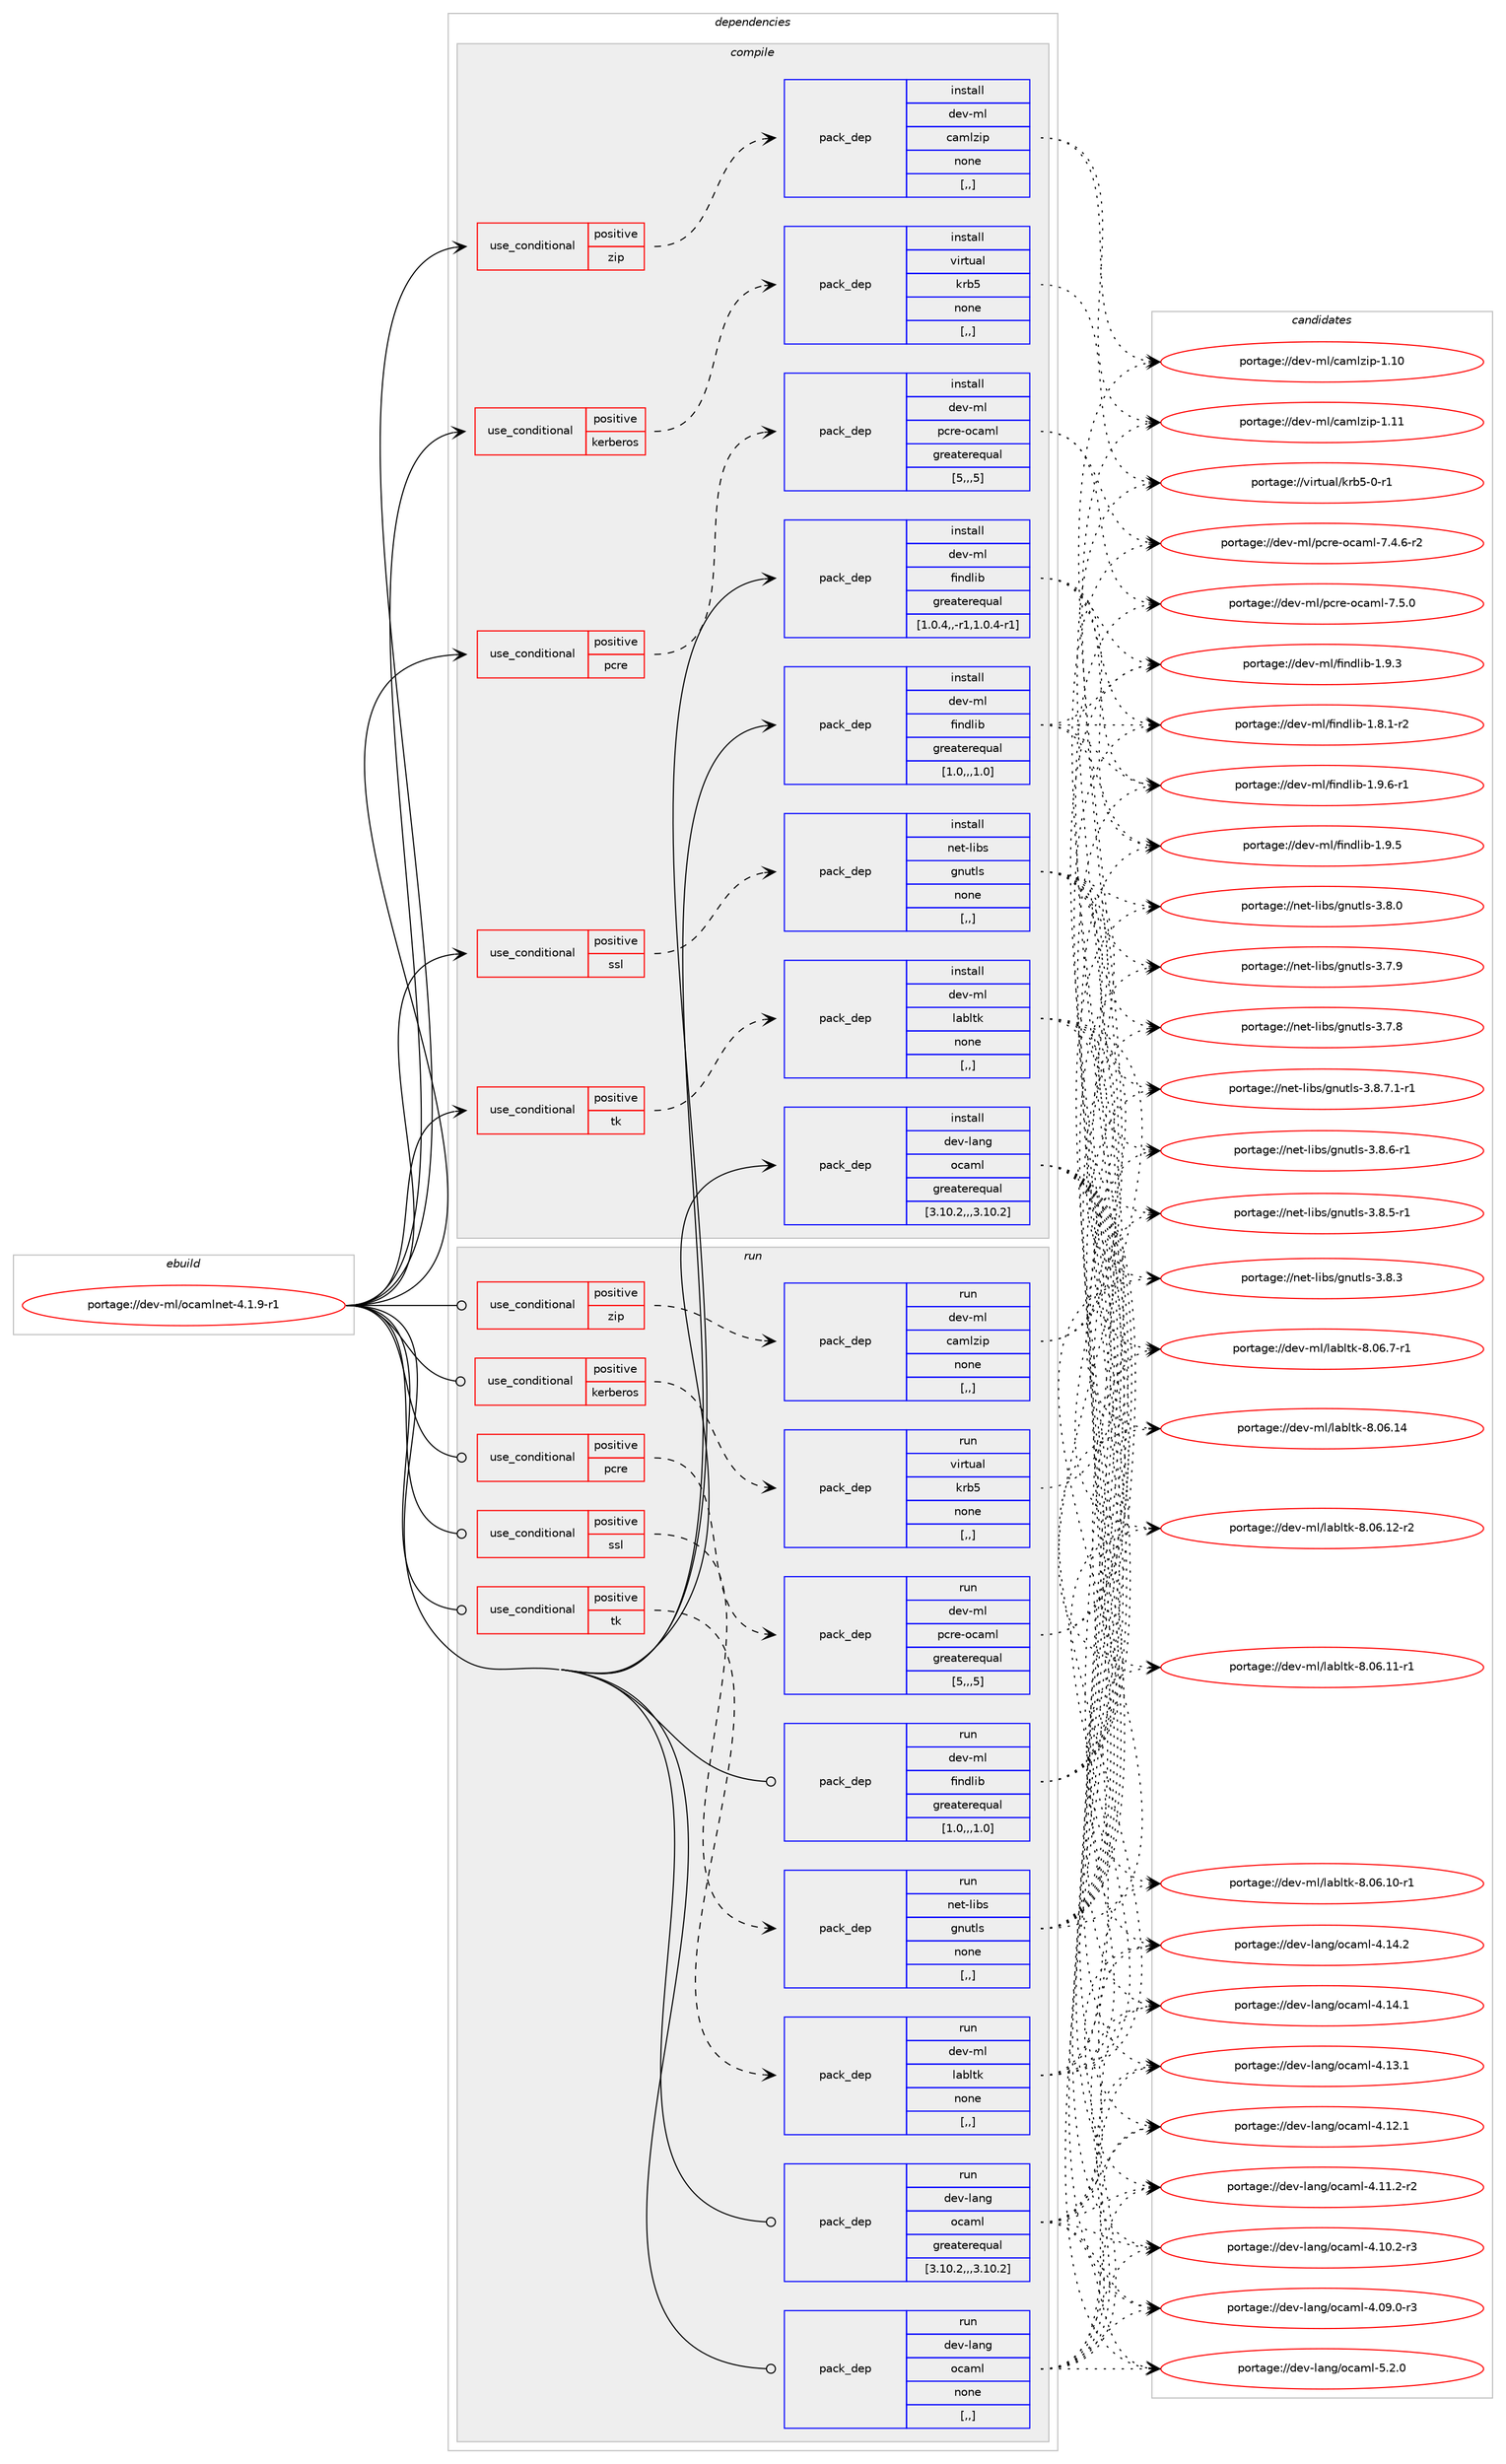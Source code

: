 digraph prolog {

# *************
# Graph options
# *************

newrank=true;
concentrate=true;
compound=true;
graph [rankdir=LR,fontname=Helvetica,fontsize=10,ranksep=1.5];#, ranksep=2.5, nodesep=0.2];
edge  [arrowhead=vee];
node  [fontname=Helvetica,fontsize=10];

# **********
# The ebuild
# **********

subgraph cluster_leftcol {
color=gray;
label=<<i>ebuild</i>>;
id [label="portage://dev-ml/ocamlnet-4.1.9-r1", color=red, width=4, href="../dev-ml/ocamlnet-4.1.9-r1.svg"];
}

# ****************
# The dependencies
# ****************

subgraph cluster_midcol {
color=gray;
label=<<i>dependencies</i>>;
subgraph cluster_compile {
fillcolor="#eeeeee";
style=filled;
label=<<i>compile</i>>;
subgraph cond159969 {
dependency615626 [label=<<TABLE BORDER="0" CELLBORDER="1" CELLSPACING="0" CELLPADDING="4"><TR><TD ROWSPAN="3" CELLPADDING="10">use_conditional</TD></TR><TR><TD>positive</TD></TR><TR><TD>kerberos</TD></TR></TABLE>>, shape=none, color=red];
subgraph pack450886 {
dependency615627 [label=<<TABLE BORDER="0" CELLBORDER="1" CELLSPACING="0" CELLPADDING="4" WIDTH="220"><TR><TD ROWSPAN="6" CELLPADDING="30">pack_dep</TD></TR><TR><TD WIDTH="110">install</TD></TR><TR><TD>virtual</TD></TR><TR><TD>krb5</TD></TR><TR><TD>none</TD></TR><TR><TD>[,,]</TD></TR></TABLE>>, shape=none, color=blue];
}
dependency615626:e -> dependency615627:w [weight=20,style="dashed",arrowhead="vee"];
}
id:e -> dependency615626:w [weight=20,style="solid",arrowhead="vee"];
subgraph cond159970 {
dependency615628 [label=<<TABLE BORDER="0" CELLBORDER="1" CELLSPACING="0" CELLPADDING="4"><TR><TD ROWSPAN="3" CELLPADDING="10">use_conditional</TD></TR><TR><TD>positive</TD></TR><TR><TD>pcre</TD></TR></TABLE>>, shape=none, color=red];
subgraph pack450887 {
dependency615629 [label=<<TABLE BORDER="0" CELLBORDER="1" CELLSPACING="0" CELLPADDING="4" WIDTH="220"><TR><TD ROWSPAN="6" CELLPADDING="30">pack_dep</TD></TR><TR><TD WIDTH="110">install</TD></TR><TR><TD>dev-ml</TD></TR><TR><TD>pcre-ocaml</TD></TR><TR><TD>greaterequal</TD></TR><TR><TD>[5,,,5]</TD></TR></TABLE>>, shape=none, color=blue];
}
dependency615628:e -> dependency615629:w [weight=20,style="dashed",arrowhead="vee"];
}
id:e -> dependency615628:w [weight=20,style="solid",arrowhead="vee"];
subgraph cond159971 {
dependency615630 [label=<<TABLE BORDER="0" CELLBORDER="1" CELLSPACING="0" CELLPADDING="4"><TR><TD ROWSPAN="3" CELLPADDING="10">use_conditional</TD></TR><TR><TD>positive</TD></TR><TR><TD>ssl</TD></TR></TABLE>>, shape=none, color=red];
subgraph pack450888 {
dependency615631 [label=<<TABLE BORDER="0" CELLBORDER="1" CELLSPACING="0" CELLPADDING="4" WIDTH="220"><TR><TD ROWSPAN="6" CELLPADDING="30">pack_dep</TD></TR><TR><TD WIDTH="110">install</TD></TR><TR><TD>net-libs</TD></TR><TR><TD>gnutls</TD></TR><TR><TD>none</TD></TR><TR><TD>[,,]</TD></TR></TABLE>>, shape=none, color=blue];
}
dependency615630:e -> dependency615631:w [weight=20,style="dashed",arrowhead="vee"];
}
id:e -> dependency615630:w [weight=20,style="solid",arrowhead="vee"];
subgraph cond159972 {
dependency615632 [label=<<TABLE BORDER="0" CELLBORDER="1" CELLSPACING="0" CELLPADDING="4"><TR><TD ROWSPAN="3" CELLPADDING="10">use_conditional</TD></TR><TR><TD>positive</TD></TR><TR><TD>tk</TD></TR></TABLE>>, shape=none, color=red];
subgraph pack450889 {
dependency615633 [label=<<TABLE BORDER="0" CELLBORDER="1" CELLSPACING="0" CELLPADDING="4" WIDTH="220"><TR><TD ROWSPAN="6" CELLPADDING="30">pack_dep</TD></TR><TR><TD WIDTH="110">install</TD></TR><TR><TD>dev-ml</TD></TR><TR><TD>labltk</TD></TR><TR><TD>none</TD></TR><TR><TD>[,,]</TD></TR></TABLE>>, shape=none, color=blue];
}
dependency615632:e -> dependency615633:w [weight=20,style="dashed",arrowhead="vee"];
}
id:e -> dependency615632:w [weight=20,style="solid",arrowhead="vee"];
subgraph cond159973 {
dependency615634 [label=<<TABLE BORDER="0" CELLBORDER="1" CELLSPACING="0" CELLPADDING="4"><TR><TD ROWSPAN="3" CELLPADDING="10">use_conditional</TD></TR><TR><TD>positive</TD></TR><TR><TD>zip</TD></TR></TABLE>>, shape=none, color=red];
subgraph pack450890 {
dependency615635 [label=<<TABLE BORDER="0" CELLBORDER="1" CELLSPACING="0" CELLPADDING="4" WIDTH="220"><TR><TD ROWSPAN="6" CELLPADDING="30">pack_dep</TD></TR><TR><TD WIDTH="110">install</TD></TR><TR><TD>dev-ml</TD></TR><TR><TD>camlzip</TD></TR><TR><TD>none</TD></TR><TR><TD>[,,]</TD></TR></TABLE>>, shape=none, color=blue];
}
dependency615634:e -> dependency615635:w [weight=20,style="dashed",arrowhead="vee"];
}
id:e -> dependency615634:w [weight=20,style="solid",arrowhead="vee"];
subgraph pack450891 {
dependency615636 [label=<<TABLE BORDER="0" CELLBORDER="1" CELLSPACING="0" CELLPADDING="4" WIDTH="220"><TR><TD ROWSPAN="6" CELLPADDING="30">pack_dep</TD></TR><TR><TD WIDTH="110">install</TD></TR><TR><TD>dev-lang</TD></TR><TR><TD>ocaml</TD></TR><TR><TD>greaterequal</TD></TR><TR><TD>[3.10.2,,,3.10.2]</TD></TR></TABLE>>, shape=none, color=blue];
}
id:e -> dependency615636:w [weight=20,style="solid",arrowhead="vee"];
subgraph pack450892 {
dependency615637 [label=<<TABLE BORDER="0" CELLBORDER="1" CELLSPACING="0" CELLPADDING="4" WIDTH="220"><TR><TD ROWSPAN="6" CELLPADDING="30">pack_dep</TD></TR><TR><TD WIDTH="110">install</TD></TR><TR><TD>dev-ml</TD></TR><TR><TD>findlib</TD></TR><TR><TD>greaterequal</TD></TR><TR><TD>[1.0,,,1.0]</TD></TR></TABLE>>, shape=none, color=blue];
}
id:e -> dependency615637:w [weight=20,style="solid",arrowhead="vee"];
subgraph pack450893 {
dependency615638 [label=<<TABLE BORDER="0" CELLBORDER="1" CELLSPACING="0" CELLPADDING="4" WIDTH="220"><TR><TD ROWSPAN="6" CELLPADDING="30">pack_dep</TD></TR><TR><TD WIDTH="110">install</TD></TR><TR><TD>dev-ml</TD></TR><TR><TD>findlib</TD></TR><TR><TD>greaterequal</TD></TR><TR><TD>[1.0.4,,-r1,1.0.4-r1]</TD></TR></TABLE>>, shape=none, color=blue];
}
id:e -> dependency615638:w [weight=20,style="solid",arrowhead="vee"];
}
subgraph cluster_compileandrun {
fillcolor="#eeeeee";
style=filled;
label=<<i>compile and run</i>>;
}
subgraph cluster_run {
fillcolor="#eeeeee";
style=filled;
label=<<i>run</i>>;
subgraph cond159974 {
dependency615639 [label=<<TABLE BORDER="0" CELLBORDER="1" CELLSPACING="0" CELLPADDING="4"><TR><TD ROWSPAN="3" CELLPADDING="10">use_conditional</TD></TR><TR><TD>positive</TD></TR><TR><TD>kerberos</TD></TR></TABLE>>, shape=none, color=red];
subgraph pack450894 {
dependency615640 [label=<<TABLE BORDER="0" CELLBORDER="1" CELLSPACING="0" CELLPADDING="4" WIDTH="220"><TR><TD ROWSPAN="6" CELLPADDING="30">pack_dep</TD></TR><TR><TD WIDTH="110">run</TD></TR><TR><TD>virtual</TD></TR><TR><TD>krb5</TD></TR><TR><TD>none</TD></TR><TR><TD>[,,]</TD></TR></TABLE>>, shape=none, color=blue];
}
dependency615639:e -> dependency615640:w [weight=20,style="dashed",arrowhead="vee"];
}
id:e -> dependency615639:w [weight=20,style="solid",arrowhead="odot"];
subgraph cond159975 {
dependency615641 [label=<<TABLE BORDER="0" CELLBORDER="1" CELLSPACING="0" CELLPADDING="4"><TR><TD ROWSPAN="3" CELLPADDING="10">use_conditional</TD></TR><TR><TD>positive</TD></TR><TR><TD>pcre</TD></TR></TABLE>>, shape=none, color=red];
subgraph pack450895 {
dependency615642 [label=<<TABLE BORDER="0" CELLBORDER="1" CELLSPACING="0" CELLPADDING="4" WIDTH="220"><TR><TD ROWSPAN="6" CELLPADDING="30">pack_dep</TD></TR><TR><TD WIDTH="110">run</TD></TR><TR><TD>dev-ml</TD></TR><TR><TD>pcre-ocaml</TD></TR><TR><TD>greaterequal</TD></TR><TR><TD>[5,,,5]</TD></TR></TABLE>>, shape=none, color=blue];
}
dependency615641:e -> dependency615642:w [weight=20,style="dashed",arrowhead="vee"];
}
id:e -> dependency615641:w [weight=20,style="solid",arrowhead="odot"];
subgraph cond159976 {
dependency615643 [label=<<TABLE BORDER="0" CELLBORDER="1" CELLSPACING="0" CELLPADDING="4"><TR><TD ROWSPAN="3" CELLPADDING="10">use_conditional</TD></TR><TR><TD>positive</TD></TR><TR><TD>ssl</TD></TR></TABLE>>, shape=none, color=red];
subgraph pack450896 {
dependency615644 [label=<<TABLE BORDER="0" CELLBORDER="1" CELLSPACING="0" CELLPADDING="4" WIDTH="220"><TR><TD ROWSPAN="6" CELLPADDING="30">pack_dep</TD></TR><TR><TD WIDTH="110">run</TD></TR><TR><TD>net-libs</TD></TR><TR><TD>gnutls</TD></TR><TR><TD>none</TD></TR><TR><TD>[,,]</TD></TR></TABLE>>, shape=none, color=blue];
}
dependency615643:e -> dependency615644:w [weight=20,style="dashed",arrowhead="vee"];
}
id:e -> dependency615643:w [weight=20,style="solid",arrowhead="odot"];
subgraph cond159977 {
dependency615645 [label=<<TABLE BORDER="0" CELLBORDER="1" CELLSPACING="0" CELLPADDING="4"><TR><TD ROWSPAN="3" CELLPADDING="10">use_conditional</TD></TR><TR><TD>positive</TD></TR><TR><TD>tk</TD></TR></TABLE>>, shape=none, color=red];
subgraph pack450897 {
dependency615646 [label=<<TABLE BORDER="0" CELLBORDER="1" CELLSPACING="0" CELLPADDING="4" WIDTH="220"><TR><TD ROWSPAN="6" CELLPADDING="30">pack_dep</TD></TR><TR><TD WIDTH="110">run</TD></TR><TR><TD>dev-ml</TD></TR><TR><TD>labltk</TD></TR><TR><TD>none</TD></TR><TR><TD>[,,]</TD></TR></TABLE>>, shape=none, color=blue];
}
dependency615645:e -> dependency615646:w [weight=20,style="dashed",arrowhead="vee"];
}
id:e -> dependency615645:w [weight=20,style="solid",arrowhead="odot"];
subgraph cond159978 {
dependency615647 [label=<<TABLE BORDER="0" CELLBORDER="1" CELLSPACING="0" CELLPADDING="4"><TR><TD ROWSPAN="3" CELLPADDING="10">use_conditional</TD></TR><TR><TD>positive</TD></TR><TR><TD>zip</TD></TR></TABLE>>, shape=none, color=red];
subgraph pack450898 {
dependency615648 [label=<<TABLE BORDER="0" CELLBORDER="1" CELLSPACING="0" CELLPADDING="4" WIDTH="220"><TR><TD ROWSPAN="6" CELLPADDING="30">pack_dep</TD></TR><TR><TD WIDTH="110">run</TD></TR><TR><TD>dev-ml</TD></TR><TR><TD>camlzip</TD></TR><TR><TD>none</TD></TR><TR><TD>[,,]</TD></TR></TABLE>>, shape=none, color=blue];
}
dependency615647:e -> dependency615648:w [weight=20,style="dashed",arrowhead="vee"];
}
id:e -> dependency615647:w [weight=20,style="solid",arrowhead="odot"];
subgraph pack450899 {
dependency615649 [label=<<TABLE BORDER="0" CELLBORDER="1" CELLSPACING="0" CELLPADDING="4" WIDTH="220"><TR><TD ROWSPAN="6" CELLPADDING="30">pack_dep</TD></TR><TR><TD WIDTH="110">run</TD></TR><TR><TD>dev-lang</TD></TR><TR><TD>ocaml</TD></TR><TR><TD>greaterequal</TD></TR><TR><TD>[3.10.2,,,3.10.2]</TD></TR></TABLE>>, shape=none, color=blue];
}
id:e -> dependency615649:w [weight=20,style="solid",arrowhead="odot"];
subgraph pack450900 {
dependency615650 [label=<<TABLE BORDER="0" CELLBORDER="1" CELLSPACING="0" CELLPADDING="4" WIDTH="220"><TR><TD ROWSPAN="6" CELLPADDING="30">pack_dep</TD></TR><TR><TD WIDTH="110">run</TD></TR><TR><TD>dev-lang</TD></TR><TR><TD>ocaml</TD></TR><TR><TD>none</TD></TR><TR><TD>[,,]</TD></TR></TABLE>>, shape=none, color=blue];
}
id:e -> dependency615650:w [weight=20,style="solid",arrowhead="odot"];
subgraph pack450901 {
dependency615651 [label=<<TABLE BORDER="0" CELLBORDER="1" CELLSPACING="0" CELLPADDING="4" WIDTH="220"><TR><TD ROWSPAN="6" CELLPADDING="30">pack_dep</TD></TR><TR><TD WIDTH="110">run</TD></TR><TR><TD>dev-ml</TD></TR><TR><TD>findlib</TD></TR><TR><TD>greaterequal</TD></TR><TR><TD>[1.0,,,1.0]</TD></TR></TABLE>>, shape=none, color=blue];
}
id:e -> dependency615651:w [weight=20,style="solid",arrowhead="odot"];
}
}

# **************
# The candidates
# **************

subgraph cluster_choices {
rank=same;
color=gray;
label=<<i>candidates</i>>;

subgraph choice450886 {
color=black;
nodesep=1;
choice1181051141161179710847107114985345484511449 [label="portage://virtual/krb5-0-r1", color=red, width=4,href="../virtual/krb5-0-r1.svg"];
dependency615627:e -> choice1181051141161179710847107114985345484511449:w [style=dotted,weight="100"];
}
subgraph choice450887 {
color=black;
nodesep=1;
choice100101118451091084711299114101451119997109108455546534648 [label="portage://dev-ml/pcre-ocaml-7.5.0", color=red, width=4,href="../dev-ml/pcre-ocaml-7.5.0.svg"];
choice1001011184510910847112991141014511199971091084555465246544511450 [label="portage://dev-ml/pcre-ocaml-7.4.6-r2", color=red, width=4,href="../dev-ml/pcre-ocaml-7.4.6-r2.svg"];
dependency615629:e -> choice100101118451091084711299114101451119997109108455546534648:w [style=dotted,weight="100"];
dependency615629:e -> choice1001011184510910847112991141014511199971091084555465246544511450:w [style=dotted,weight="100"];
}
subgraph choice450888 {
color=black;
nodesep=1;
choice11010111645108105981154710311011711610811545514656465546494511449 [label="portage://net-libs/gnutls-3.8.7.1-r1", color=red, width=4,href="../net-libs/gnutls-3.8.7.1-r1.svg"];
choice1101011164510810598115471031101171161081154551465646544511449 [label="portage://net-libs/gnutls-3.8.6-r1", color=red, width=4,href="../net-libs/gnutls-3.8.6-r1.svg"];
choice1101011164510810598115471031101171161081154551465646534511449 [label="portage://net-libs/gnutls-3.8.5-r1", color=red, width=4,href="../net-libs/gnutls-3.8.5-r1.svg"];
choice110101116451081059811547103110117116108115455146564651 [label="portage://net-libs/gnutls-3.8.3", color=red, width=4,href="../net-libs/gnutls-3.8.3.svg"];
choice110101116451081059811547103110117116108115455146564648 [label="portage://net-libs/gnutls-3.8.0", color=red, width=4,href="../net-libs/gnutls-3.8.0.svg"];
choice110101116451081059811547103110117116108115455146554657 [label="portage://net-libs/gnutls-3.7.9", color=red, width=4,href="../net-libs/gnutls-3.7.9.svg"];
choice110101116451081059811547103110117116108115455146554656 [label="portage://net-libs/gnutls-3.7.8", color=red, width=4,href="../net-libs/gnutls-3.7.8.svg"];
dependency615631:e -> choice11010111645108105981154710311011711610811545514656465546494511449:w [style=dotted,weight="100"];
dependency615631:e -> choice1101011164510810598115471031101171161081154551465646544511449:w [style=dotted,weight="100"];
dependency615631:e -> choice1101011164510810598115471031101171161081154551465646534511449:w [style=dotted,weight="100"];
dependency615631:e -> choice110101116451081059811547103110117116108115455146564651:w [style=dotted,weight="100"];
dependency615631:e -> choice110101116451081059811547103110117116108115455146564648:w [style=dotted,weight="100"];
dependency615631:e -> choice110101116451081059811547103110117116108115455146554657:w [style=dotted,weight="100"];
dependency615631:e -> choice110101116451081059811547103110117116108115455146554656:w [style=dotted,weight="100"];
}
subgraph choice450889 {
color=black;
nodesep=1;
choice100101118451091084710897981081161074556464854464952 [label="portage://dev-ml/labltk-8.06.14", color=red, width=4,href="../dev-ml/labltk-8.06.14.svg"];
choice1001011184510910847108979810811610745564648544649504511450 [label="portage://dev-ml/labltk-8.06.12-r2", color=red, width=4,href="../dev-ml/labltk-8.06.12-r2.svg"];
choice1001011184510910847108979810811610745564648544649494511449 [label="portage://dev-ml/labltk-8.06.11-r1", color=red, width=4,href="../dev-ml/labltk-8.06.11-r1.svg"];
choice1001011184510910847108979810811610745564648544649484511449 [label="portage://dev-ml/labltk-8.06.10-r1", color=red, width=4,href="../dev-ml/labltk-8.06.10-r1.svg"];
choice10010111845109108471089798108116107455646485446554511449 [label="portage://dev-ml/labltk-8.06.7-r1", color=red, width=4,href="../dev-ml/labltk-8.06.7-r1.svg"];
dependency615633:e -> choice100101118451091084710897981081161074556464854464952:w [style=dotted,weight="100"];
dependency615633:e -> choice1001011184510910847108979810811610745564648544649504511450:w [style=dotted,weight="100"];
dependency615633:e -> choice1001011184510910847108979810811610745564648544649494511449:w [style=dotted,weight="100"];
dependency615633:e -> choice1001011184510910847108979810811610745564648544649484511449:w [style=dotted,weight="100"];
dependency615633:e -> choice10010111845109108471089798108116107455646485446554511449:w [style=dotted,weight="100"];
}
subgraph choice450890 {
color=black;
nodesep=1;
choice100101118451091084799971091081221051124549464949 [label="portage://dev-ml/camlzip-1.11", color=red, width=4,href="../dev-ml/camlzip-1.11.svg"];
choice100101118451091084799971091081221051124549464948 [label="portage://dev-ml/camlzip-1.10", color=red, width=4,href="../dev-ml/camlzip-1.10.svg"];
dependency615635:e -> choice100101118451091084799971091081221051124549464949:w [style=dotted,weight="100"];
dependency615635:e -> choice100101118451091084799971091081221051124549464948:w [style=dotted,weight="100"];
}
subgraph choice450891 {
color=black;
nodesep=1;
choice1001011184510897110103471119997109108455346504648 [label="portage://dev-lang/ocaml-5.2.0", color=red, width=4,href="../dev-lang/ocaml-5.2.0.svg"];
choice100101118451089711010347111999710910845524649524650 [label="portage://dev-lang/ocaml-4.14.2", color=red, width=4,href="../dev-lang/ocaml-4.14.2.svg"];
choice100101118451089711010347111999710910845524649524649 [label="portage://dev-lang/ocaml-4.14.1", color=red, width=4,href="../dev-lang/ocaml-4.14.1.svg"];
choice100101118451089711010347111999710910845524649514649 [label="portage://dev-lang/ocaml-4.13.1", color=red, width=4,href="../dev-lang/ocaml-4.13.1.svg"];
choice100101118451089711010347111999710910845524649504649 [label="portage://dev-lang/ocaml-4.12.1", color=red, width=4,href="../dev-lang/ocaml-4.12.1.svg"];
choice1001011184510897110103471119997109108455246494946504511450 [label="portage://dev-lang/ocaml-4.11.2-r2", color=red, width=4,href="../dev-lang/ocaml-4.11.2-r2.svg"];
choice1001011184510897110103471119997109108455246494846504511451 [label="portage://dev-lang/ocaml-4.10.2-r3", color=red, width=4,href="../dev-lang/ocaml-4.10.2-r3.svg"];
choice1001011184510897110103471119997109108455246485746484511451 [label="portage://dev-lang/ocaml-4.09.0-r3", color=red, width=4,href="../dev-lang/ocaml-4.09.0-r3.svg"];
dependency615636:e -> choice1001011184510897110103471119997109108455346504648:w [style=dotted,weight="100"];
dependency615636:e -> choice100101118451089711010347111999710910845524649524650:w [style=dotted,weight="100"];
dependency615636:e -> choice100101118451089711010347111999710910845524649524649:w [style=dotted,weight="100"];
dependency615636:e -> choice100101118451089711010347111999710910845524649514649:w [style=dotted,weight="100"];
dependency615636:e -> choice100101118451089711010347111999710910845524649504649:w [style=dotted,weight="100"];
dependency615636:e -> choice1001011184510897110103471119997109108455246494946504511450:w [style=dotted,weight="100"];
dependency615636:e -> choice1001011184510897110103471119997109108455246494846504511451:w [style=dotted,weight="100"];
dependency615636:e -> choice1001011184510897110103471119997109108455246485746484511451:w [style=dotted,weight="100"];
}
subgraph choice450892 {
color=black;
nodesep=1;
choice1001011184510910847102105110100108105984549465746544511449 [label="portage://dev-ml/findlib-1.9.6-r1", color=red, width=4,href="../dev-ml/findlib-1.9.6-r1.svg"];
choice100101118451091084710210511010010810598454946574653 [label="portage://dev-ml/findlib-1.9.5", color=red, width=4,href="../dev-ml/findlib-1.9.5.svg"];
choice100101118451091084710210511010010810598454946574651 [label="portage://dev-ml/findlib-1.9.3", color=red, width=4,href="../dev-ml/findlib-1.9.3.svg"];
choice1001011184510910847102105110100108105984549465646494511450 [label="portage://dev-ml/findlib-1.8.1-r2", color=red, width=4,href="../dev-ml/findlib-1.8.1-r2.svg"];
dependency615637:e -> choice1001011184510910847102105110100108105984549465746544511449:w [style=dotted,weight="100"];
dependency615637:e -> choice100101118451091084710210511010010810598454946574653:w [style=dotted,weight="100"];
dependency615637:e -> choice100101118451091084710210511010010810598454946574651:w [style=dotted,weight="100"];
dependency615637:e -> choice1001011184510910847102105110100108105984549465646494511450:w [style=dotted,weight="100"];
}
subgraph choice450893 {
color=black;
nodesep=1;
choice1001011184510910847102105110100108105984549465746544511449 [label="portage://dev-ml/findlib-1.9.6-r1", color=red, width=4,href="../dev-ml/findlib-1.9.6-r1.svg"];
choice100101118451091084710210511010010810598454946574653 [label="portage://dev-ml/findlib-1.9.5", color=red, width=4,href="../dev-ml/findlib-1.9.5.svg"];
choice100101118451091084710210511010010810598454946574651 [label="portage://dev-ml/findlib-1.9.3", color=red, width=4,href="../dev-ml/findlib-1.9.3.svg"];
choice1001011184510910847102105110100108105984549465646494511450 [label="portage://dev-ml/findlib-1.8.1-r2", color=red, width=4,href="../dev-ml/findlib-1.8.1-r2.svg"];
dependency615638:e -> choice1001011184510910847102105110100108105984549465746544511449:w [style=dotted,weight="100"];
dependency615638:e -> choice100101118451091084710210511010010810598454946574653:w [style=dotted,weight="100"];
dependency615638:e -> choice100101118451091084710210511010010810598454946574651:w [style=dotted,weight="100"];
dependency615638:e -> choice1001011184510910847102105110100108105984549465646494511450:w [style=dotted,weight="100"];
}
subgraph choice450894 {
color=black;
nodesep=1;
choice1181051141161179710847107114985345484511449 [label="portage://virtual/krb5-0-r1", color=red, width=4,href="../virtual/krb5-0-r1.svg"];
dependency615640:e -> choice1181051141161179710847107114985345484511449:w [style=dotted,weight="100"];
}
subgraph choice450895 {
color=black;
nodesep=1;
choice100101118451091084711299114101451119997109108455546534648 [label="portage://dev-ml/pcre-ocaml-7.5.0", color=red, width=4,href="../dev-ml/pcre-ocaml-7.5.0.svg"];
choice1001011184510910847112991141014511199971091084555465246544511450 [label="portage://dev-ml/pcre-ocaml-7.4.6-r2", color=red, width=4,href="../dev-ml/pcre-ocaml-7.4.6-r2.svg"];
dependency615642:e -> choice100101118451091084711299114101451119997109108455546534648:w [style=dotted,weight="100"];
dependency615642:e -> choice1001011184510910847112991141014511199971091084555465246544511450:w [style=dotted,weight="100"];
}
subgraph choice450896 {
color=black;
nodesep=1;
choice11010111645108105981154710311011711610811545514656465546494511449 [label="portage://net-libs/gnutls-3.8.7.1-r1", color=red, width=4,href="../net-libs/gnutls-3.8.7.1-r1.svg"];
choice1101011164510810598115471031101171161081154551465646544511449 [label="portage://net-libs/gnutls-3.8.6-r1", color=red, width=4,href="../net-libs/gnutls-3.8.6-r1.svg"];
choice1101011164510810598115471031101171161081154551465646534511449 [label="portage://net-libs/gnutls-3.8.5-r1", color=red, width=4,href="../net-libs/gnutls-3.8.5-r1.svg"];
choice110101116451081059811547103110117116108115455146564651 [label="portage://net-libs/gnutls-3.8.3", color=red, width=4,href="../net-libs/gnutls-3.8.3.svg"];
choice110101116451081059811547103110117116108115455146564648 [label="portage://net-libs/gnutls-3.8.0", color=red, width=4,href="../net-libs/gnutls-3.8.0.svg"];
choice110101116451081059811547103110117116108115455146554657 [label="portage://net-libs/gnutls-3.7.9", color=red, width=4,href="../net-libs/gnutls-3.7.9.svg"];
choice110101116451081059811547103110117116108115455146554656 [label="portage://net-libs/gnutls-3.7.8", color=red, width=4,href="../net-libs/gnutls-3.7.8.svg"];
dependency615644:e -> choice11010111645108105981154710311011711610811545514656465546494511449:w [style=dotted,weight="100"];
dependency615644:e -> choice1101011164510810598115471031101171161081154551465646544511449:w [style=dotted,weight="100"];
dependency615644:e -> choice1101011164510810598115471031101171161081154551465646534511449:w [style=dotted,weight="100"];
dependency615644:e -> choice110101116451081059811547103110117116108115455146564651:w [style=dotted,weight="100"];
dependency615644:e -> choice110101116451081059811547103110117116108115455146564648:w [style=dotted,weight="100"];
dependency615644:e -> choice110101116451081059811547103110117116108115455146554657:w [style=dotted,weight="100"];
dependency615644:e -> choice110101116451081059811547103110117116108115455146554656:w [style=dotted,weight="100"];
}
subgraph choice450897 {
color=black;
nodesep=1;
choice100101118451091084710897981081161074556464854464952 [label="portage://dev-ml/labltk-8.06.14", color=red, width=4,href="../dev-ml/labltk-8.06.14.svg"];
choice1001011184510910847108979810811610745564648544649504511450 [label="portage://dev-ml/labltk-8.06.12-r2", color=red, width=4,href="../dev-ml/labltk-8.06.12-r2.svg"];
choice1001011184510910847108979810811610745564648544649494511449 [label="portage://dev-ml/labltk-8.06.11-r1", color=red, width=4,href="../dev-ml/labltk-8.06.11-r1.svg"];
choice1001011184510910847108979810811610745564648544649484511449 [label="portage://dev-ml/labltk-8.06.10-r1", color=red, width=4,href="../dev-ml/labltk-8.06.10-r1.svg"];
choice10010111845109108471089798108116107455646485446554511449 [label="portage://dev-ml/labltk-8.06.7-r1", color=red, width=4,href="../dev-ml/labltk-8.06.7-r1.svg"];
dependency615646:e -> choice100101118451091084710897981081161074556464854464952:w [style=dotted,weight="100"];
dependency615646:e -> choice1001011184510910847108979810811610745564648544649504511450:w [style=dotted,weight="100"];
dependency615646:e -> choice1001011184510910847108979810811610745564648544649494511449:w [style=dotted,weight="100"];
dependency615646:e -> choice1001011184510910847108979810811610745564648544649484511449:w [style=dotted,weight="100"];
dependency615646:e -> choice10010111845109108471089798108116107455646485446554511449:w [style=dotted,weight="100"];
}
subgraph choice450898 {
color=black;
nodesep=1;
choice100101118451091084799971091081221051124549464949 [label="portage://dev-ml/camlzip-1.11", color=red, width=4,href="../dev-ml/camlzip-1.11.svg"];
choice100101118451091084799971091081221051124549464948 [label="portage://dev-ml/camlzip-1.10", color=red, width=4,href="../dev-ml/camlzip-1.10.svg"];
dependency615648:e -> choice100101118451091084799971091081221051124549464949:w [style=dotted,weight="100"];
dependency615648:e -> choice100101118451091084799971091081221051124549464948:w [style=dotted,weight="100"];
}
subgraph choice450899 {
color=black;
nodesep=1;
choice1001011184510897110103471119997109108455346504648 [label="portage://dev-lang/ocaml-5.2.0", color=red, width=4,href="../dev-lang/ocaml-5.2.0.svg"];
choice100101118451089711010347111999710910845524649524650 [label="portage://dev-lang/ocaml-4.14.2", color=red, width=4,href="../dev-lang/ocaml-4.14.2.svg"];
choice100101118451089711010347111999710910845524649524649 [label="portage://dev-lang/ocaml-4.14.1", color=red, width=4,href="../dev-lang/ocaml-4.14.1.svg"];
choice100101118451089711010347111999710910845524649514649 [label="portage://dev-lang/ocaml-4.13.1", color=red, width=4,href="../dev-lang/ocaml-4.13.1.svg"];
choice100101118451089711010347111999710910845524649504649 [label="portage://dev-lang/ocaml-4.12.1", color=red, width=4,href="../dev-lang/ocaml-4.12.1.svg"];
choice1001011184510897110103471119997109108455246494946504511450 [label="portage://dev-lang/ocaml-4.11.2-r2", color=red, width=4,href="../dev-lang/ocaml-4.11.2-r2.svg"];
choice1001011184510897110103471119997109108455246494846504511451 [label="portage://dev-lang/ocaml-4.10.2-r3", color=red, width=4,href="../dev-lang/ocaml-4.10.2-r3.svg"];
choice1001011184510897110103471119997109108455246485746484511451 [label="portage://dev-lang/ocaml-4.09.0-r3", color=red, width=4,href="../dev-lang/ocaml-4.09.0-r3.svg"];
dependency615649:e -> choice1001011184510897110103471119997109108455346504648:w [style=dotted,weight="100"];
dependency615649:e -> choice100101118451089711010347111999710910845524649524650:w [style=dotted,weight="100"];
dependency615649:e -> choice100101118451089711010347111999710910845524649524649:w [style=dotted,weight="100"];
dependency615649:e -> choice100101118451089711010347111999710910845524649514649:w [style=dotted,weight="100"];
dependency615649:e -> choice100101118451089711010347111999710910845524649504649:w [style=dotted,weight="100"];
dependency615649:e -> choice1001011184510897110103471119997109108455246494946504511450:w [style=dotted,weight="100"];
dependency615649:e -> choice1001011184510897110103471119997109108455246494846504511451:w [style=dotted,weight="100"];
dependency615649:e -> choice1001011184510897110103471119997109108455246485746484511451:w [style=dotted,weight="100"];
}
subgraph choice450900 {
color=black;
nodesep=1;
choice1001011184510897110103471119997109108455346504648 [label="portage://dev-lang/ocaml-5.2.0", color=red, width=4,href="../dev-lang/ocaml-5.2.0.svg"];
choice100101118451089711010347111999710910845524649524650 [label="portage://dev-lang/ocaml-4.14.2", color=red, width=4,href="../dev-lang/ocaml-4.14.2.svg"];
choice100101118451089711010347111999710910845524649524649 [label="portage://dev-lang/ocaml-4.14.1", color=red, width=4,href="../dev-lang/ocaml-4.14.1.svg"];
choice100101118451089711010347111999710910845524649514649 [label="portage://dev-lang/ocaml-4.13.1", color=red, width=4,href="../dev-lang/ocaml-4.13.1.svg"];
choice100101118451089711010347111999710910845524649504649 [label="portage://dev-lang/ocaml-4.12.1", color=red, width=4,href="../dev-lang/ocaml-4.12.1.svg"];
choice1001011184510897110103471119997109108455246494946504511450 [label="portage://dev-lang/ocaml-4.11.2-r2", color=red, width=4,href="../dev-lang/ocaml-4.11.2-r2.svg"];
choice1001011184510897110103471119997109108455246494846504511451 [label="portage://dev-lang/ocaml-4.10.2-r3", color=red, width=4,href="../dev-lang/ocaml-4.10.2-r3.svg"];
choice1001011184510897110103471119997109108455246485746484511451 [label="portage://dev-lang/ocaml-4.09.0-r3", color=red, width=4,href="../dev-lang/ocaml-4.09.0-r3.svg"];
dependency615650:e -> choice1001011184510897110103471119997109108455346504648:w [style=dotted,weight="100"];
dependency615650:e -> choice100101118451089711010347111999710910845524649524650:w [style=dotted,weight="100"];
dependency615650:e -> choice100101118451089711010347111999710910845524649524649:w [style=dotted,weight="100"];
dependency615650:e -> choice100101118451089711010347111999710910845524649514649:w [style=dotted,weight="100"];
dependency615650:e -> choice100101118451089711010347111999710910845524649504649:w [style=dotted,weight="100"];
dependency615650:e -> choice1001011184510897110103471119997109108455246494946504511450:w [style=dotted,weight="100"];
dependency615650:e -> choice1001011184510897110103471119997109108455246494846504511451:w [style=dotted,weight="100"];
dependency615650:e -> choice1001011184510897110103471119997109108455246485746484511451:w [style=dotted,weight="100"];
}
subgraph choice450901 {
color=black;
nodesep=1;
choice1001011184510910847102105110100108105984549465746544511449 [label="portage://dev-ml/findlib-1.9.6-r1", color=red, width=4,href="../dev-ml/findlib-1.9.6-r1.svg"];
choice100101118451091084710210511010010810598454946574653 [label="portage://dev-ml/findlib-1.9.5", color=red, width=4,href="../dev-ml/findlib-1.9.5.svg"];
choice100101118451091084710210511010010810598454946574651 [label="portage://dev-ml/findlib-1.9.3", color=red, width=4,href="../dev-ml/findlib-1.9.3.svg"];
choice1001011184510910847102105110100108105984549465646494511450 [label="portage://dev-ml/findlib-1.8.1-r2", color=red, width=4,href="../dev-ml/findlib-1.8.1-r2.svg"];
dependency615651:e -> choice1001011184510910847102105110100108105984549465746544511449:w [style=dotted,weight="100"];
dependency615651:e -> choice100101118451091084710210511010010810598454946574653:w [style=dotted,weight="100"];
dependency615651:e -> choice100101118451091084710210511010010810598454946574651:w [style=dotted,weight="100"];
dependency615651:e -> choice1001011184510910847102105110100108105984549465646494511450:w [style=dotted,weight="100"];
}
}

}
